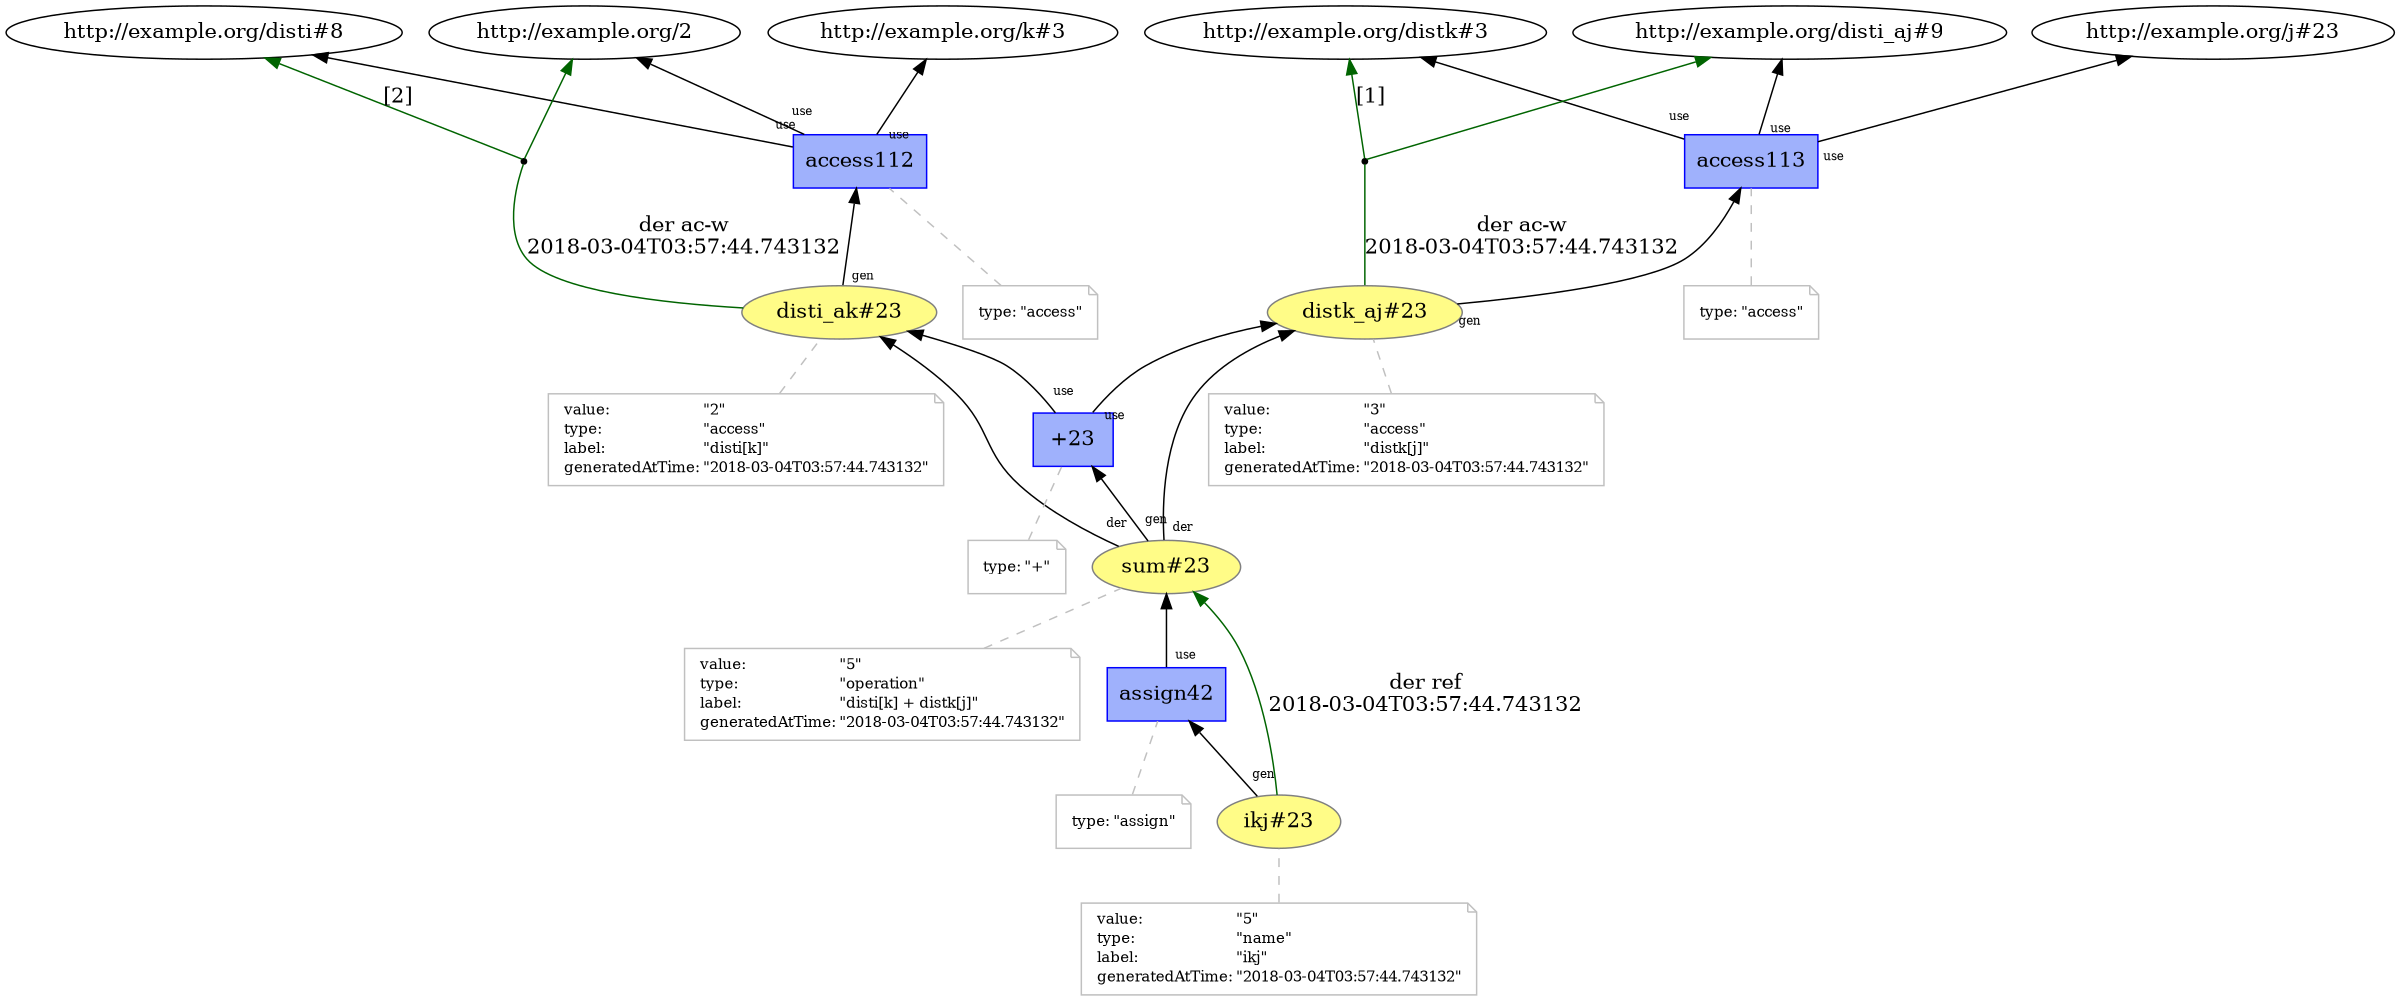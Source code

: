 digraph "PROV" { size="16,12"; rankdir="BT";
"http://example.org/disti_ak#23" [fillcolor="#FFFC87",color="#808080",style="filled",label="disti_ak#23",URL="http://example.org/disti_ak#23"]
"-attrs0" [color="gray",shape="note",fontsize="10",fontcolor="black",label=<<TABLE cellpadding="0" border="0">
	<TR>
	    <TD align="left">value:</TD>
	    <TD align="left">&quot;2&quot;</TD>
	</TR>
	<TR>
	    <TD align="left">type:</TD>
	    <TD align="left">&quot;access&quot;</TD>
	</TR>
	<TR>
	    <TD align="left">label:</TD>
	    <TD align="left">&quot;disti[k]&quot;</TD>
	</TR>
	<TR>
	    <TD align="left">generatedAtTime:</TD>
	    <TD align="left">&quot;2018-03-04T03:57:44.743132&quot;</TD>
	</TR>
</TABLE>>]
"-attrs0" -> "http://example.org/disti_ak#23" [color="gray",style="dashed",arrowhead="none"]
"http://example.org/access112" [fillcolor="#9FB1FC",color="#0000FF",shape="polygon",sides="4",style="filled",label="access112",URL="http://example.org/access112"]
"-attrs1" [color="gray",shape="note",fontsize="10",fontcolor="black",label=<<TABLE cellpadding="0" border="0">
	<TR>
	    <TD align="left">type:</TD>
	    <TD align="left">&quot;access&quot;</TD>
	</TR>
</TABLE>>]
"-attrs1" -> "http://example.org/access112" [color="gray",style="dashed",arrowhead="none"]
"http://example.org/access112" -> "http://example.org/2" [labelfontsize="8",labeldistance="1.5",labelangle="60.0",rotation="20",taillabel="use"]
"bn0" [shape="point",label=""]
"http://example.org/disti_ak#23" -> "bn0" [arrowhead="none",color="darkgreen",label="der ac-w
2018-03-04T03:57:44.743132"]
"bn0" -> "http://example.org/disti#8" [labelfontsize="8",labeldistance="1.5",color="darkgreen",labelangle="60.0",rotation="20",label="[2]"]
"bn0" -> "http://example.org/2" [color="darkgreen"]
"http://example.org/disti_ak#23" -> "http://example.org/access112" [labelfontsize="8",labeldistance="1.5",labelangle="60.0",rotation="20",taillabel="gen"]
"http://example.org/access112" -> "http://example.org/disti#8" [labelfontsize="8",labeldistance="1.5",labelangle="60.0",rotation="20",taillabel="use"]
"http://example.org/access112" -> "http://example.org/k#3" [labelfontsize="8",labeldistance="1.5",labelangle="60.0",rotation="20",taillabel="use"]
"http://example.org/distk_aj#23" [fillcolor="#FFFC87",color="#808080",style="filled",label="distk_aj#23",URL="http://example.org/distk_aj#23"]
"-attrs2" [color="gray",shape="note",fontsize="10",fontcolor="black",label=<<TABLE cellpadding="0" border="0">
	<TR>
	    <TD align="left">value:</TD>
	    <TD align="left">&quot;3&quot;</TD>
	</TR>
	<TR>
	    <TD align="left">type:</TD>
	    <TD align="left">&quot;access&quot;</TD>
	</TR>
	<TR>
	    <TD align="left">label:</TD>
	    <TD align="left">&quot;distk[j]&quot;</TD>
	</TR>
	<TR>
	    <TD align="left">generatedAtTime:</TD>
	    <TD align="left">&quot;2018-03-04T03:57:44.743132&quot;</TD>
	</TR>
</TABLE>>]
"-attrs2" -> "http://example.org/distk_aj#23" [color="gray",style="dashed",arrowhead="none"]
"http://example.org/access113" [fillcolor="#9FB1FC",color="#0000FF",shape="polygon",sides="4",style="filled",label="access113",URL="http://example.org/access113"]
"-attrs3" [color="gray",shape="note",fontsize="10",fontcolor="black",label=<<TABLE cellpadding="0" border="0">
	<TR>
	    <TD align="left">type:</TD>
	    <TD align="left">&quot;access&quot;</TD>
	</TR>
</TABLE>>]
"-attrs3" -> "http://example.org/access113" [color="gray",style="dashed",arrowhead="none"]
"http://example.org/access113" -> "http://example.org/disti_aj#9" [labelfontsize="8",labeldistance="1.5",labelangle="60.0",rotation="20",taillabel="use"]
"bn1" [shape="point",label=""]
"http://example.org/distk_aj#23" -> "bn1" [arrowhead="none",color="darkgreen",label="der ac-w
2018-03-04T03:57:44.743132"]
"bn1" -> "http://example.org/distk#3" [labelfontsize="8",labeldistance="1.5",color="darkgreen",labelangle="60.0",rotation="20",label="[1]"]
"bn1" -> "http://example.org/disti_aj#9" [color="darkgreen"]
"http://example.org/distk_aj#23" -> "http://example.org/access113" [labelfontsize="8",labeldistance="1.5",labelangle="60.0",rotation="20",taillabel="gen"]
"http://example.org/access113" -> "http://example.org/distk#3" [labelfontsize="8",labeldistance="1.5",labelangle="60.0",rotation="20",taillabel="use"]
"http://example.org/access113" -> "http://example.org/j#23" [labelfontsize="8",labeldistance="1.5",labelangle="60.0",rotation="20",taillabel="use"]
"http://example.org/sum#23" [fillcolor="#FFFC87",color="#808080",style="filled",label="sum#23",URL="http://example.org/sum#23"]
"-attrs4" [color="gray",shape="note",fontsize="10",fontcolor="black",label=<<TABLE cellpadding="0" border="0">
	<TR>
	    <TD align="left">value:</TD>
	    <TD align="left">&quot;5&quot;</TD>
	</TR>
	<TR>
	    <TD align="left">type:</TD>
	    <TD align="left">&quot;operation&quot;</TD>
	</TR>
	<TR>
	    <TD align="left">label:</TD>
	    <TD align="left">&quot;disti[k] + distk[j]&quot;</TD>
	</TR>
	<TR>
	    <TD align="left">generatedAtTime:</TD>
	    <TD align="left">&quot;2018-03-04T03:57:44.743132&quot;</TD>
	</TR>
</TABLE>>]
"-attrs4" -> "http://example.org/sum#23" [color="gray",style="dashed",arrowhead="none"]
"http://example.org/+23" [fillcolor="#9FB1FC",color="#0000FF",shape="polygon",sides="4",style="filled",label="+23",URL="http://example.org/+23"]
"-attrs5" [color="gray",shape="note",fontsize="10",fontcolor="black",label=<<TABLE cellpadding="0" border="0">
	<TR>
	    <TD align="left">type:</TD>
	    <TD align="left">&quot;+&quot;</TD>
	</TR>
</TABLE>>]
"-attrs5" -> "http://example.org/+23" [color="gray",style="dashed",arrowhead="none"]
"http://example.org/+23" -> "http://example.org/disti_ak#23" [labelfontsize="8",labeldistance="1.5",labelangle="60.0",rotation="20",taillabel="use"]
"http://example.org/sum#23" -> "http://example.org/disti_ak#23" [labelfontsize="8",labeldistance="1.5",labelangle="60.0",rotation="20",taillabel="der"]
"http://example.org/+23" -> "http://example.org/distk_aj#23" [labelfontsize="8",labeldistance="1.5",labelangle="60.0",rotation="20",taillabel="use"]
"http://example.org/sum#23" -> "http://example.org/distk_aj#23" [labelfontsize="8",labeldistance="1.5",labelangle="60.0",rotation="20",taillabel="der"]
"http://example.org/sum#23" -> "http://example.org/+23" [labelfontsize="8",labeldistance="1.5",labelangle="60.0",rotation="20",taillabel="gen"]
"http://example.org/ikj#23" [fillcolor="#FFFC87",color="#808080",style="filled",label="ikj#23",URL="http://example.org/ikj#23"]
"-attrs6" [color="gray",shape="note",fontsize="10",fontcolor="black",label=<<TABLE cellpadding="0" border="0">
	<TR>
	    <TD align="left">value:</TD>
	    <TD align="left">&quot;5&quot;</TD>
	</TR>
	<TR>
	    <TD align="left">type:</TD>
	    <TD align="left">&quot;name&quot;</TD>
	</TR>
	<TR>
	    <TD align="left">label:</TD>
	    <TD align="left">&quot;ikj&quot;</TD>
	</TR>
	<TR>
	    <TD align="left">generatedAtTime:</TD>
	    <TD align="left">&quot;2018-03-04T03:57:44.743132&quot;</TD>
	</TR>
</TABLE>>]
"-attrs6" -> "http://example.org/ikj#23" [color="gray",style="dashed",arrowhead="none"]
"http://example.org/assign42" [fillcolor="#9FB1FC",color="#0000FF",shape="polygon",sides="4",style="filled",label="assign42",URL="http://example.org/assign42"]
"-attrs7" [color="gray",shape="note",fontsize="10",fontcolor="black",label=<<TABLE cellpadding="0" border="0">
	<TR>
	    <TD align="left">type:</TD>
	    <TD align="left">&quot;assign&quot;</TD>
	</TR>
</TABLE>>]
"-attrs7" -> "http://example.org/assign42" [color="gray",style="dashed",arrowhead="none"]
"http://example.org/assign42" -> "http://example.org/sum#23" [labelfontsize="8",labeldistance="1.5",labelangle="60.0",rotation="20",taillabel="use"]
"http://example.org/ikj#23" -> "http://example.org/sum#23" [labelfontsize="8",labeldistance="1.5",color="darkgreen",labelangle="60.0",rotation="20",label="der ref
2018-03-04T03:57:44.743132"]
"http://example.org/ikj#23" -> "http://example.org/assign42" [labelfontsize="8",labeldistance="1.5",labelangle="60.0",rotation="20",taillabel="gen"]
}